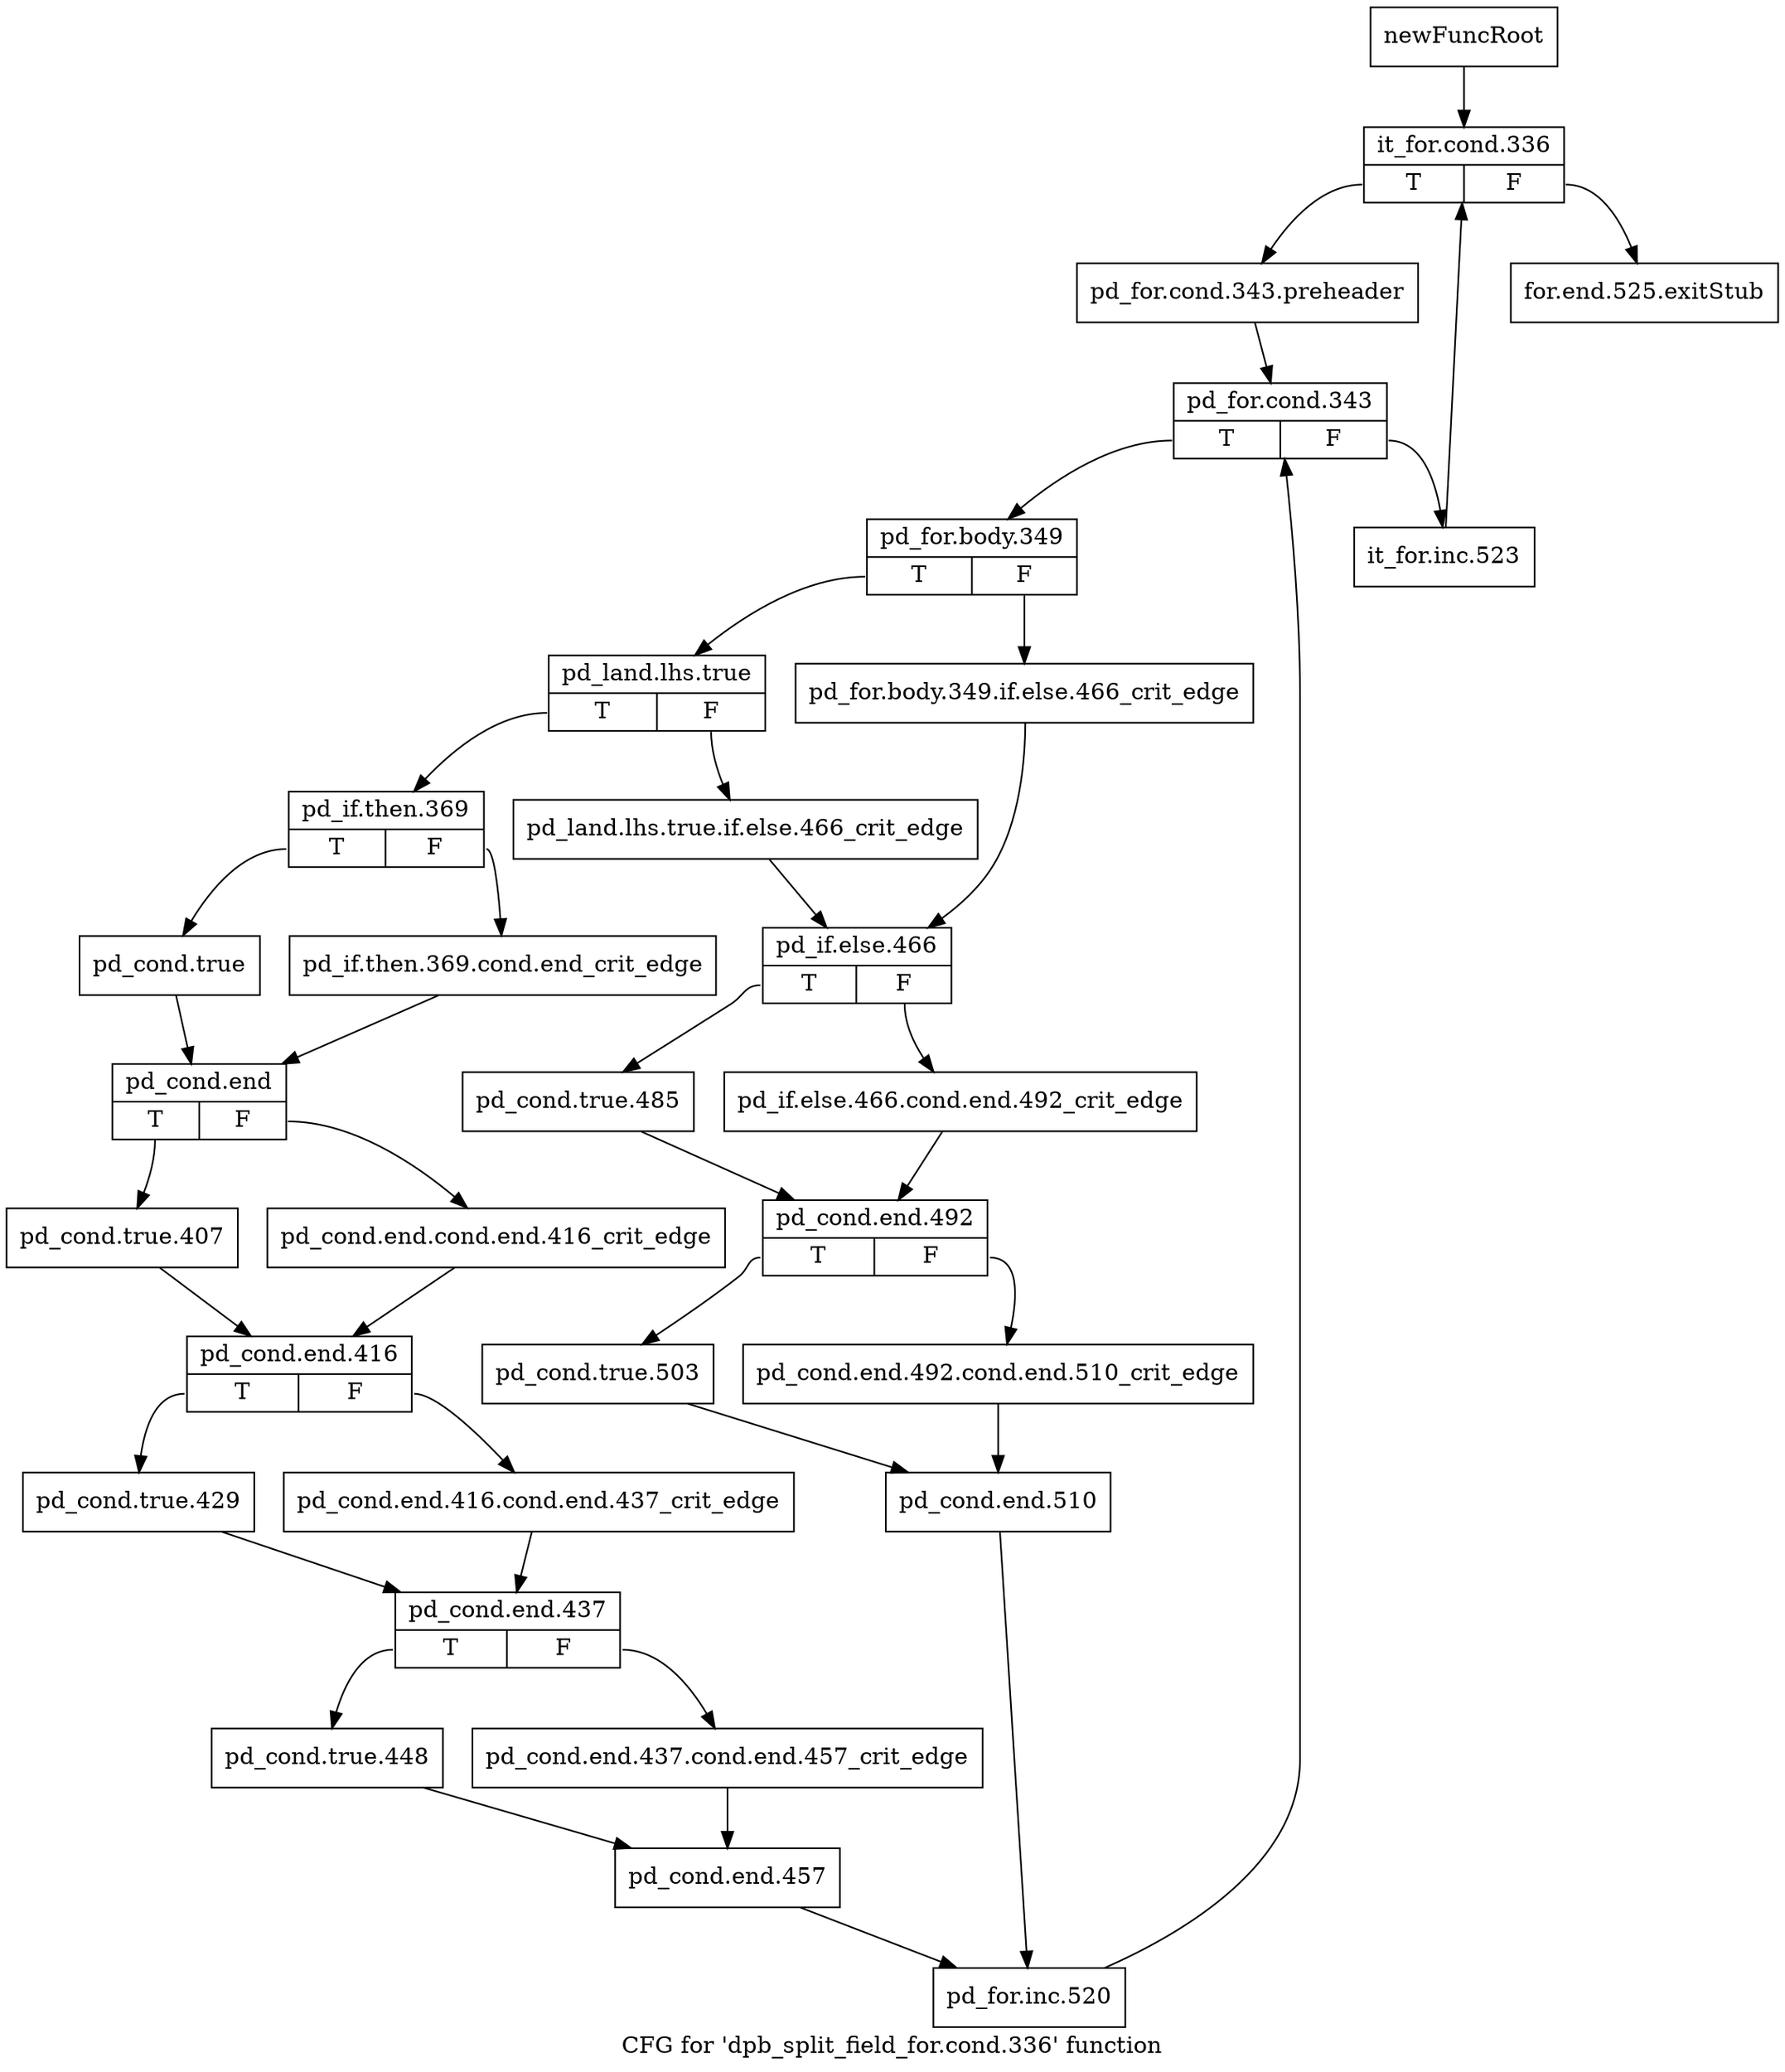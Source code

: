 digraph "CFG for 'dpb_split_field_for.cond.336' function" {
	label="CFG for 'dpb_split_field_for.cond.336' function";

	Node0x272a380 [shape=record,label="{newFuncRoot}"];
	Node0x272a380 -> Node0x272a420;
	Node0x272a3d0 [shape=record,label="{for.end.525.exitStub}"];
	Node0x272a420 [shape=record,label="{it_for.cond.336|{<s0>T|<s1>F}}"];
	Node0x272a420:s0 -> Node0x272a470;
	Node0x272a420:s1 -> Node0x272a3d0;
	Node0x272a470 [shape=record,label="{pd_for.cond.343.preheader}"];
	Node0x272a470 -> Node0x272a4c0;
	Node0x272a4c0 [shape=record,label="{pd_for.cond.343|{<s0>T|<s1>F}}"];
	Node0x272a4c0:s0 -> Node0x272a560;
	Node0x272a4c0:s1 -> Node0x272a510;
	Node0x272a510 [shape=record,label="{it_for.inc.523}"];
	Node0x272a510 -> Node0x272a420;
	Node0x272a560 [shape=record,label="{pd_for.body.349|{<s0>T|<s1>F}}"];
	Node0x272a560:s0 -> Node0x272a600;
	Node0x272a560:s1 -> Node0x272a5b0;
	Node0x272a5b0 [shape=record,label="{pd_for.body.349.if.else.466_crit_edge}"];
	Node0x272a5b0 -> Node0x272a6a0;
	Node0x272a600 [shape=record,label="{pd_land.lhs.true|{<s0>T|<s1>F}}"];
	Node0x272a600:s0 -> Node0x272a8d0;
	Node0x272a600:s1 -> Node0x272a650;
	Node0x272a650 [shape=record,label="{pd_land.lhs.true.if.else.466_crit_edge}"];
	Node0x272a650 -> Node0x272a6a0;
	Node0x272a6a0 [shape=record,label="{pd_if.else.466|{<s0>T|<s1>F}}"];
	Node0x272a6a0:s0 -> Node0x272a740;
	Node0x272a6a0:s1 -> Node0x272a6f0;
	Node0x272a6f0 [shape=record,label="{pd_if.else.466.cond.end.492_crit_edge}"];
	Node0x272a6f0 -> Node0x272a790;
	Node0x272a740 [shape=record,label="{pd_cond.true.485}"];
	Node0x272a740 -> Node0x272a790;
	Node0x272a790 [shape=record,label="{pd_cond.end.492|{<s0>T|<s1>F}}"];
	Node0x272a790:s0 -> Node0x272a830;
	Node0x272a790:s1 -> Node0x272a7e0;
	Node0x272a7e0 [shape=record,label="{pd_cond.end.492.cond.end.510_crit_edge}"];
	Node0x272a7e0 -> Node0x272a880;
	Node0x272a830 [shape=record,label="{pd_cond.true.503}"];
	Node0x272a830 -> Node0x272a880;
	Node0x272a880 [shape=record,label="{pd_cond.end.510}"];
	Node0x272a880 -> Node0x272ace0;
	Node0x272a8d0 [shape=record,label="{pd_if.then.369|{<s0>T|<s1>F}}"];
	Node0x272a8d0:s0 -> Node0x272a970;
	Node0x272a8d0:s1 -> Node0x272a920;
	Node0x272a920 [shape=record,label="{pd_if.then.369.cond.end_crit_edge}"];
	Node0x272a920 -> Node0x272a9c0;
	Node0x272a970 [shape=record,label="{pd_cond.true}"];
	Node0x272a970 -> Node0x272a9c0;
	Node0x272a9c0 [shape=record,label="{pd_cond.end|{<s0>T|<s1>F}}"];
	Node0x272a9c0:s0 -> Node0x272aa60;
	Node0x272a9c0:s1 -> Node0x272aa10;
	Node0x272aa10 [shape=record,label="{pd_cond.end.cond.end.416_crit_edge}"];
	Node0x272aa10 -> Node0x272aab0;
	Node0x272aa60 [shape=record,label="{pd_cond.true.407}"];
	Node0x272aa60 -> Node0x272aab0;
	Node0x272aab0 [shape=record,label="{pd_cond.end.416|{<s0>T|<s1>F}}"];
	Node0x272aab0:s0 -> Node0x272ab50;
	Node0x272aab0:s1 -> Node0x272ab00;
	Node0x272ab00 [shape=record,label="{pd_cond.end.416.cond.end.437_crit_edge}"];
	Node0x272ab00 -> Node0x272aba0;
	Node0x272ab50 [shape=record,label="{pd_cond.true.429}"];
	Node0x272ab50 -> Node0x272aba0;
	Node0x272aba0 [shape=record,label="{pd_cond.end.437|{<s0>T|<s1>F}}"];
	Node0x272aba0:s0 -> Node0x272ac40;
	Node0x272aba0:s1 -> Node0x272abf0;
	Node0x272abf0 [shape=record,label="{pd_cond.end.437.cond.end.457_crit_edge}"];
	Node0x272abf0 -> Node0x272ac90;
	Node0x272ac40 [shape=record,label="{pd_cond.true.448}"];
	Node0x272ac40 -> Node0x272ac90;
	Node0x272ac90 [shape=record,label="{pd_cond.end.457}"];
	Node0x272ac90 -> Node0x272ace0;
	Node0x272ace0 [shape=record,label="{pd_for.inc.520}"];
	Node0x272ace0 -> Node0x272a4c0;
}
